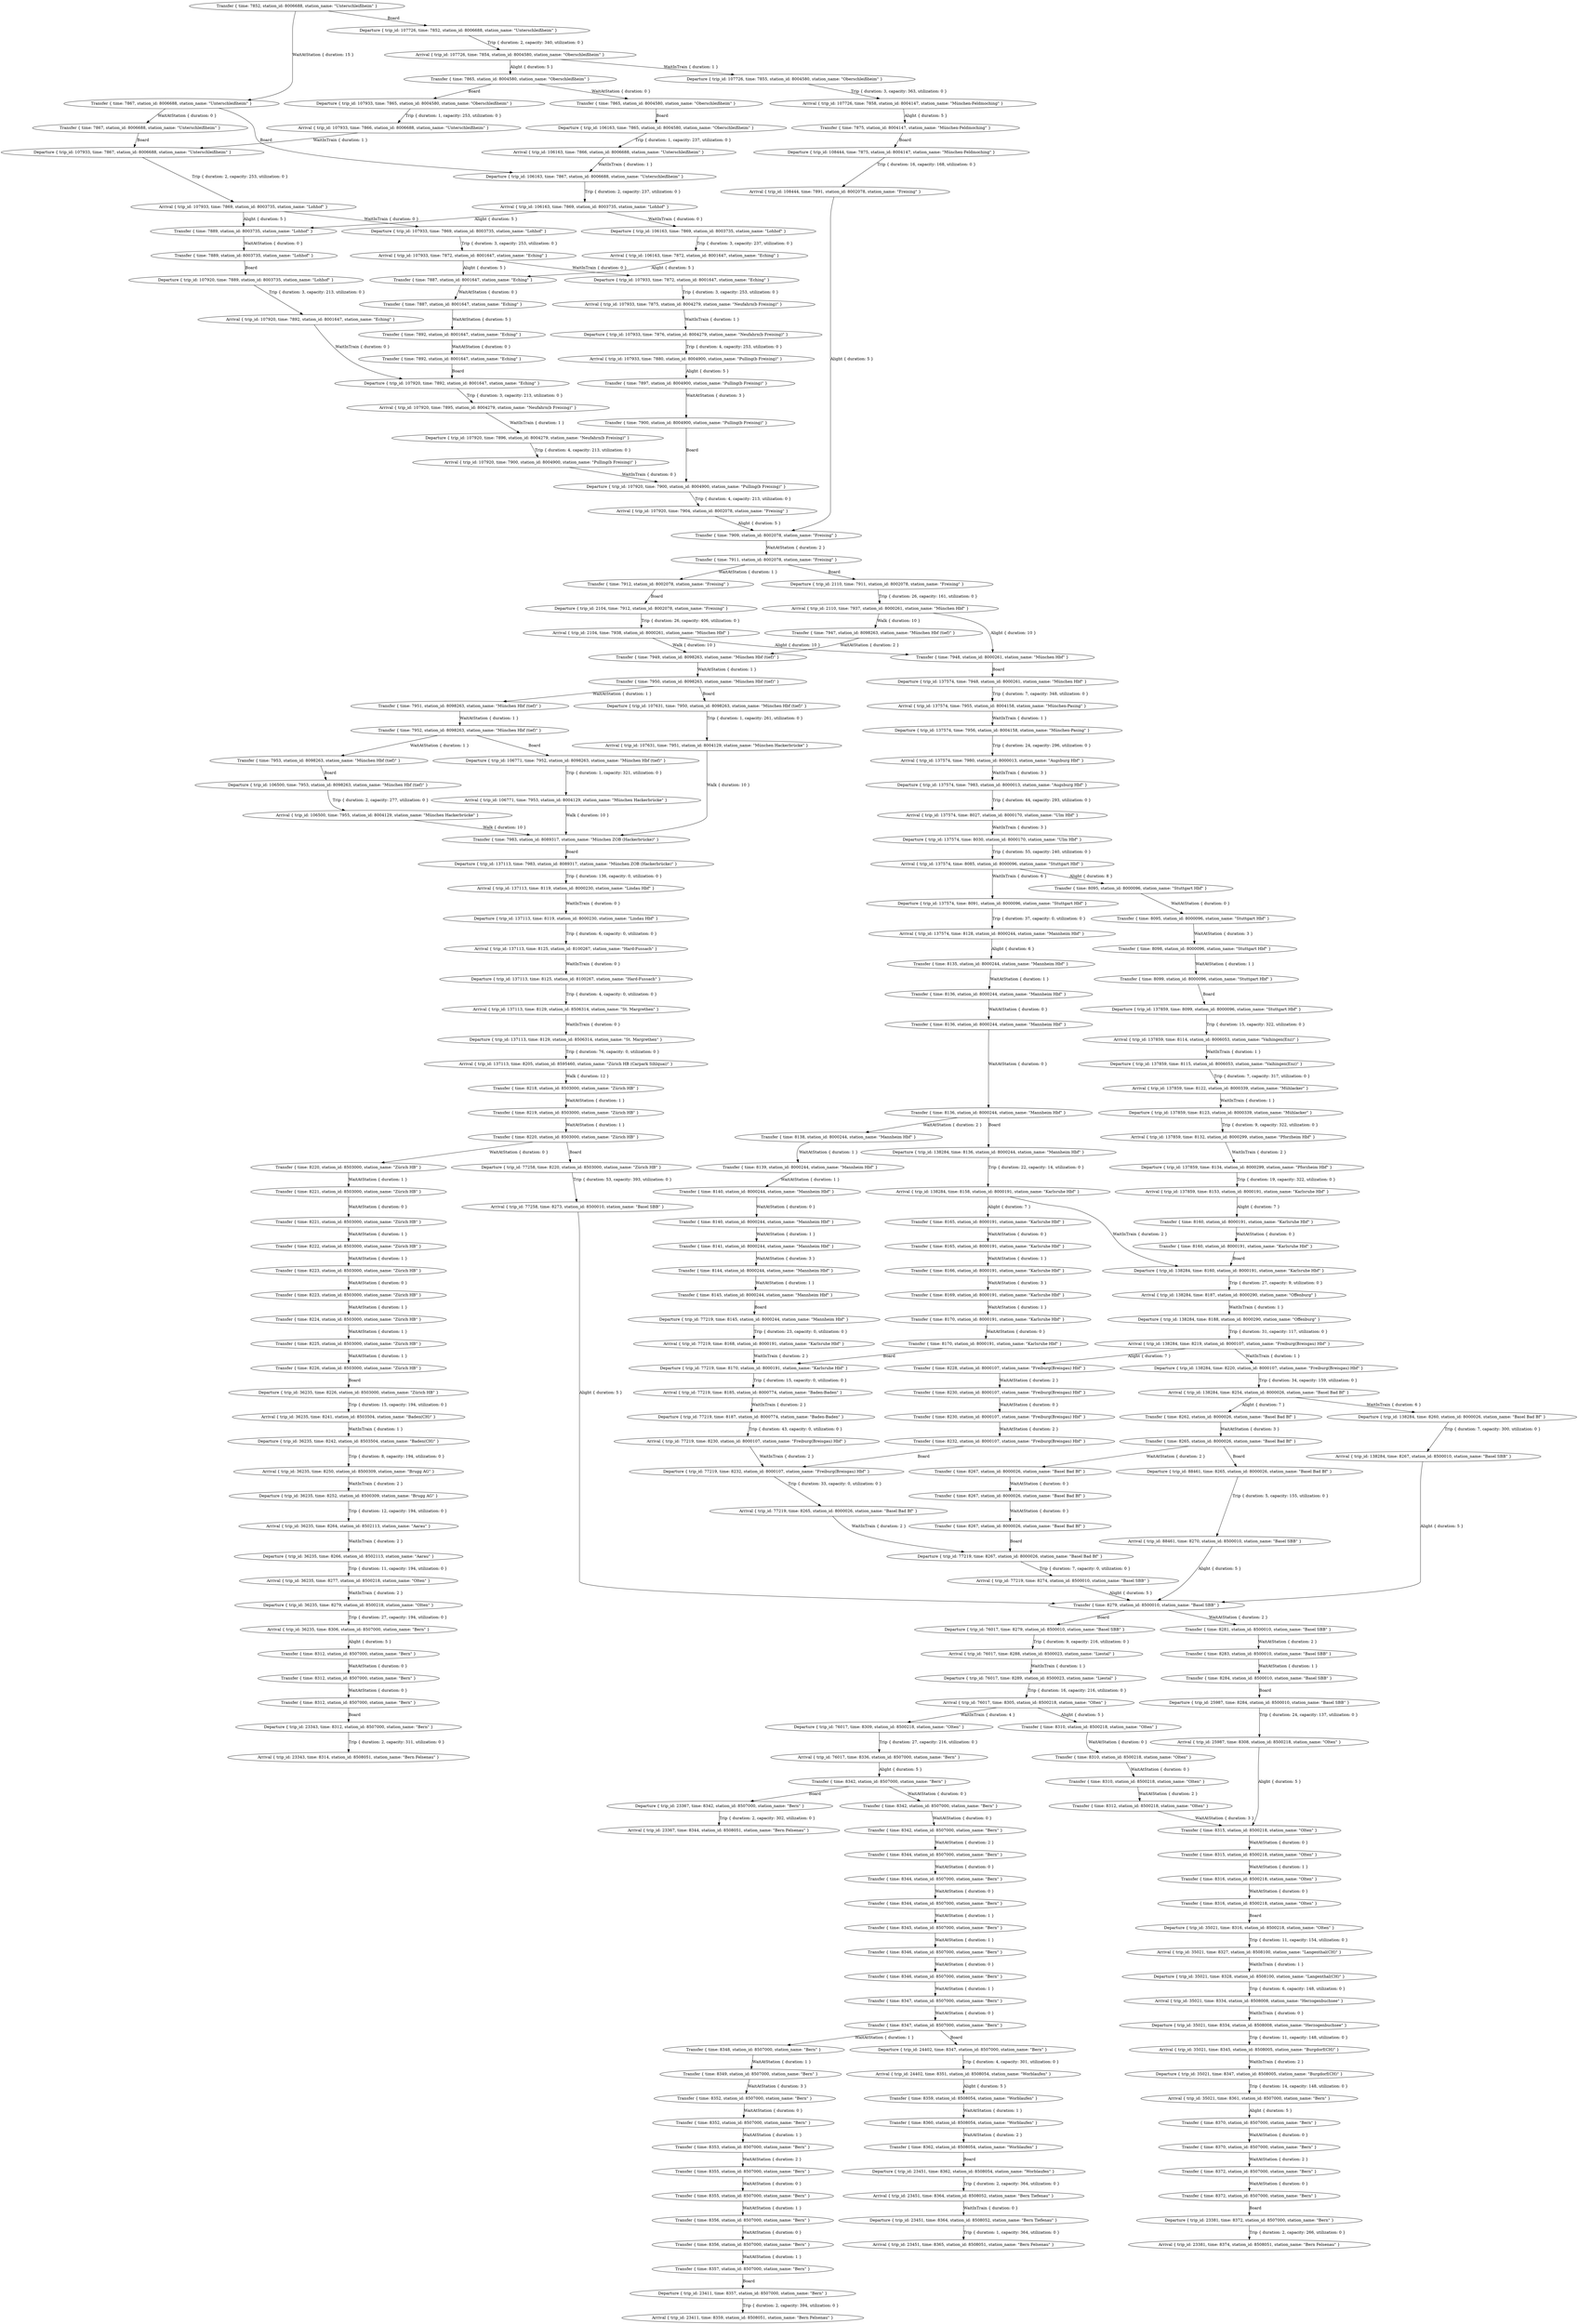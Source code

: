 digraph {
    0 [ label = "Transfer { time: 8348, station_id: 8507000, station_name: \"Bern\" }" ]
    1 [ label = "Transfer { time: 8165, station_id: 8000191, station_name: \"Karlsruhe Hbf\" }" ]
    2 [ label = "Departure { trip_id: 2104, time: 7912, station_id: 8002078, station_name: \"Freising\" }" ]
    3 [ label = "Transfer { time: 7912, station_id: 8002078, station_name: \"Freising\" }" ]
    4 [ label = "Arrival { trip_id: 2104, time: 7938, station_id: 8000261, station_name: \"München Hbf\" }" ]
    5 [ label = "Departure { trip_id: 2110, time: 7911, station_id: 8002078, station_name: \"Freising\" }" ]
    6 [ label = "Transfer { time: 7911, station_id: 8002078, station_name: \"Freising\" }" ]
    7 [ label = "Arrival { trip_id: 2110, time: 7937, station_id: 8000261, station_name: \"München Hbf\" }" ]
    8 [ label = "Transfer { time: 8352, station_id: 8507000, station_name: \"Bern\" }" ]
    9 [ label = "Transfer { time: 8136, station_id: 8000244, station_name: \"Mannheim Hbf\" }" ]
    10 [ label = "Transfer { time: 8230, station_id: 8000107, station_name: \"Freiburg(Breisgau) Hbf\" }" ]
    11 [ label = "Transfer { time: 8228, station_id: 8000107, station_name: \"Freiburg(Breisgau) Hbf\" }" ]
    12 [ label = "Departure { trip_id: 23343, time: 8312, station_id: 8507000, station_name: \"Bern\" }" ]
    13 [ label = "Transfer { time: 8312, station_id: 8507000, station_name: \"Bern\" }" ]
    14 [ label = "Arrival { trip_id: 23343, time: 8314, station_id: 8508051, station_name: \"Bern Felsenau\" }" ]
    15 [ label = "Departure { trip_id: 23367, time: 8342, station_id: 8507000, station_name: \"Bern\" }" ]
    16 [ label = "Transfer { time: 8342, station_id: 8507000, station_name: \"Bern\" }" ]
    17 [ label = "Arrival { trip_id: 23367, time: 8344, station_id: 8508051, station_name: \"Bern Felsenau\" }" ]
    18 [ label = "Departure { trip_id: 23381, time: 8372, station_id: 8507000, station_name: \"Bern\" }" ]
    19 [ label = "Transfer { time: 8372, station_id: 8507000, station_name: \"Bern\" }" ]
    20 [ label = "Arrival { trip_id: 23381, time: 8374, station_id: 8508051, station_name: \"Bern Felsenau\" }" ]
    21 [ label = "Departure { trip_id: 23411, time: 8357, station_id: 8507000, station_name: \"Bern\" }" ]
    22 [ label = "Transfer { time: 8357, station_id: 8507000, station_name: \"Bern\" }" ]
    23 [ label = "Arrival { trip_id: 23411, time: 8359, station_id: 8508051, station_name: \"Bern Felsenau\" }" ]
    24 [ label = "Departure { trip_id: 23451, time: 8362, station_id: 8508054, station_name: \"Worblaufen\" }" ]
    25 [ label = "Transfer { time: 8362, station_id: 8508054, station_name: \"Worblaufen\" }" ]
    26 [ label = "Arrival { trip_id: 23451, time: 8364, station_id: 8508052, station_name: \"Bern Tiefenau\" }" ]
    27 [ label = "Departure { trip_id: 23451, time: 8364, station_id: 8508052, station_name: \"Bern Tiefenau\" }" ]
    28 [ label = "Arrival { trip_id: 23451, time: 8365, station_id: 8508051, station_name: \"Bern Felsenau\" }" ]
    29 [ label = "Transfer { time: 8222, station_id: 8503000, station_name: \"Zürich HB\" }" ]
    30 [ label = "Transfer { time: 8346, station_id: 8507000, station_name: \"Bern\" }" ]
    31 [ label = "Transfer { time: 8342, station_id: 8507000, station_name: \"Bern\" }" ]
    32 [ label = "Departure { trip_id: 24402, time: 8347, station_id: 8507000, station_name: \"Bern\" }" ]
    33 [ label = "Transfer { time: 8347, station_id: 8507000, station_name: \"Bern\" }" ]
    34 [ label = "Arrival { trip_id: 24402, time: 8351, station_id: 8508054, station_name: \"Worblaufen\" }" ]
    35 [ label = "Transfer { time: 8315, station_id: 8500218, station_name: \"Olten\" }" ]
    36 [ label = "Transfer { time: 8355, station_id: 8507000, station_name: \"Bern\" }" ]
    37 [ label = "Transfer { time: 8360, station_id: 8508054, station_name: \"Worblaufen\" }" ]
    38 [ label = "Transfer { time: 8370, station_id: 8507000, station_name: \"Bern\" }" ]
    39 [ label = "Transfer { time: 8359, station_id: 8508054, station_name: \"Worblaufen\" }" ]
    40 [ label = "Departure { trip_id: 25987, time: 8284, station_id: 8500010, station_name: \"Basel SBB\" }" ]
    41 [ label = "Transfer { time: 8284, station_id: 8500010, station_name: \"Basel SBB\" }" ]
    42 [ label = "Arrival { trip_id: 25987, time: 8308, station_id: 8500218, station_name: \"Olten\" }" ]
    43 [ label = "Transfer { time: 8310, station_id: 8500218, station_name: \"Olten\" }" ]
    44 [ label = "Transfer { time: 8223, station_id: 8503000, station_name: \"Zürich HB\" }" ]
    45 [ label = "Transfer { time: 8315, station_id: 8500218, station_name: \"Olten\" }" ]
    46 [ label = "Transfer { time: 8347, station_id: 8507000, station_name: \"Bern\" }" ]
    47 [ label = "Transfer { time: 8349, station_id: 8507000, station_name: \"Bern\" }" ]
    48 [ label = "Transfer { time: 8353, station_id: 8507000, station_name: \"Bern\" }" ]
    49 [ label = "Transfer { time: 8312, station_id: 8507000, station_name: \"Bern\" }" ]
    50 [ label = "Transfer { time: 8225, station_id: 8503000, station_name: \"Zürich HB\" }" ]
    51 [ label = "Transfer { time: 8224, station_id: 8503000, station_name: \"Zürich HB\" }" ]
    52 [ label = "Transfer { time: 8221, station_id: 8503000, station_name: \"Zürich HB\" }" ]
    53 [ label = "Transfer { time: 8344, station_id: 8507000, station_name: \"Bern\" }" ]
    54 [ label = "Transfer { time: 8310, station_id: 8500218, station_name: \"Olten\" }" ]
    55 [ label = "Departure { trip_id: 35021, time: 8316, station_id: 8500218, station_name: \"Olten\" }" ]
    56 [ label = "Transfer { time: 8316, station_id: 8500218, station_name: \"Olten\" }" ]
    57 [ label = "Arrival { trip_id: 35021, time: 8327, station_id: 8508100, station_name: \"Langenthal(CH)\" }" ]
    58 [ label = "Departure { trip_id: 35021, time: 8328, station_id: 8508100, station_name: \"Langenthal(CH)\" }" ]
    59 [ label = "Arrival { trip_id: 35021, time: 8334, station_id: 8508008, station_name: \"Herzogenbuchsee\" }" ]
    60 [ label = "Departure { trip_id: 35021, time: 8334, station_id: 8508008, station_name: \"Herzogenbuchsee\" }" ]
    61 [ label = "Arrival { trip_id: 35021, time: 8345, station_id: 8508005, station_name: \"Burgdorf(CH)\" }" ]
    62 [ label = "Departure { trip_id: 35021, time: 8347, station_id: 8508005, station_name: \"Burgdorf(CH)\" }" ]
    63 [ label = "Arrival { trip_id: 35021, time: 8361, station_id: 8507000, station_name: \"Bern\" }" ]
    64 [ label = "Transfer { time: 8310, station_id: 8500218, station_name: \"Olten\" }" ]
    65 [ label = "Transfer { time: 8316, station_id: 8500218, station_name: \"Olten\" }" ]
    66 [ label = "Departure { trip_id: 36235, time: 8226, station_id: 8503000, station_name: \"Zürich HB\" }" ]
    67 [ label = "Transfer { time: 8226, station_id: 8503000, station_name: \"Zürich HB\" }" ]
    68 [ label = "Arrival { trip_id: 36235, time: 8241, station_id: 8503504, station_name: \"Baden(CH)\" }" ]
    69 [ label = "Departure { trip_id: 36235, time: 8242, station_id: 8503504, station_name: \"Baden(CH)\" }" ]
    70 [ label = "Arrival { trip_id: 36235, time: 8250, station_id: 8500309, station_name: \"Brugg AG\" }" ]
    71 [ label = "Departure { trip_id: 36235, time: 8252, station_id: 8500309, station_name: \"Brugg AG\" }" ]
    72 [ label = "Arrival { trip_id: 36235, time: 8264, station_id: 8502113, station_name: \"Aarau\" }" ]
    73 [ label = "Departure { trip_id: 36235, time: 8266, station_id: 8502113, station_name: \"Aarau\" }" ]
    74 [ label = "Arrival { trip_id: 36235, time: 8277, station_id: 8500218, station_name: \"Olten\" }" ]
    75 [ label = "Departure { trip_id: 36235, time: 8279, station_id: 8500218, station_name: \"Olten\" }" ]
    76 [ label = "Arrival { trip_id: 36235, time: 8306, station_id: 8507000, station_name: \"Bern\" }" ]
    77 [ label = "Transfer { time: 8218, station_id: 8503000, station_name: \"Zürich HB\" }" ]
    78 [ label = "Transfer { time: 8221, station_id: 8503000, station_name: \"Zürich HB\" }" ]
    79 [ label = "Transfer { time: 8220, station_id: 8503000, station_name: \"Zürich HB\" }" ]
    80 [ label = "Transfer { time: 8223, station_id: 8503000, station_name: \"Zürich HB\" }" ]
    81 [ label = "Transfer { time: 8219, station_id: 8503000, station_name: \"Zürich HB\" }" ]
    82 [ label = "Transfer { time: 8281, station_id: 8500010, station_name: \"Basel SBB\" }" ]
    83 [ label = "Transfer { time: 8283, station_id: 8500010, station_name: \"Basel SBB\" }" ]
    84 [ label = "Transfer { time: 8346, station_id: 8507000, station_name: \"Bern\" }" ]
    85 [ label = "Transfer { time: 8356, station_id: 8507000, station_name: \"Bern\" }" ]
    86 [ label = "Transfer { time: 8370, station_id: 8507000, station_name: \"Bern\" }" ]
    87 [ label = "Transfer { time: 8372, station_id: 8507000, station_name: \"Bern\" }" ]
    88 [ label = "Transfer { time: 8312, station_id: 8507000, station_name: \"Bern\" }" ]
    89 [ label = "Transfer { time: 8342, station_id: 8507000, station_name: \"Bern\" }" ]
    90 [ label = "Transfer { time: 8352, station_id: 8507000, station_name: \"Bern\" }" ]
    91 [ label = "Transfer { time: 8356, station_id: 8507000, station_name: \"Bern\" }" ]
    92 [ label = "Transfer { time: 8355, station_id: 8507000, station_name: \"Bern\" }" ]
    93 [ label = "Transfer { time: 8345, station_id: 8507000, station_name: \"Bern\" }" ]
    94 [ label = "Transfer { time: 8140, station_id: 8000244, station_name: \"Mannheim Hbf\" }" ]
    95 [ label = "Transfer { time: 8344, station_id: 8507000, station_name: \"Bern\" }" ]
    96 [ label = "Transfer { time: 8312, station_id: 8500218, station_name: \"Olten\" }" ]
    97 [ label = "Departure { trip_id: 76017, time: 8279, station_id: 8500010, station_name: \"Basel SBB\" }" ]
    98 [ label = "Transfer { time: 8279, station_id: 8500010, station_name: \"Basel SBB\" }" ]
    99 [ label = "Arrival { trip_id: 76017, time: 8288, station_id: 8500023, station_name: \"Liestal\" }" ]
    100 [ label = "Departure { trip_id: 76017, time: 8289, station_id: 8500023, station_name: \"Liestal\" }" ]
    101 [ label = "Arrival { trip_id: 76017, time: 8305, station_id: 8500218, station_name: \"Olten\" }" ]
    102 [ label = "Departure { trip_id: 76017, time: 8309, station_id: 8500218, station_name: \"Olten\" }" ]
    103 [ label = "Arrival { trip_id: 76017, time: 8336, station_id: 8507000, station_name: \"Bern\" }" ]
    104 [ label = "Transfer { time: 8344, station_id: 8507000, station_name: \"Bern\" }" ]
    105 [ label = "Departure { trip_id: 77219, time: 8145, station_id: 8000244, station_name: \"Mannheim Hbf\" }" ]
    106 [ label = "Transfer { time: 8145, station_id: 8000244, station_name: \"Mannheim Hbf\" }" ]
    107 [ label = "Arrival { trip_id: 77219, time: 8168, station_id: 8000191, station_name: \"Karlsruhe Hbf\" }" ]
    108 [ label = "Departure { trip_id: 77219, time: 8170, station_id: 8000191, station_name: \"Karlsruhe Hbf\" }" ]
    109 [ label = "Transfer { time: 8170, station_id: 8000191, station_name: \"Karlsruhe Hbf\" }" ]
    110 [ label = "Arrival { trip_id: 77219, time: 8185, station_id: 8000774, station_name: \"Baden-Baden\" }" ]
    111 [ label = "Departure { trip_id: 77219, time: 8187, station_id: 8000774, station_name: \"Baden-Baden\" }" ]
    112 [ label = "Arrival { trip_id: 77219, time: 8230, station_id: 8000107, station_name: \"Freiburg(Breisgau) Hbf\" }" ]
    113 [ label = "Departure { trip_id: 77219, time: 8232, station_id: 8000107, station_name: \"Freiburg(Breisgau) Hbf\" }" ]
    114 [ label = "Transfer { time: 8232, station_id: 8000107, station_name: \"Freiburg(Breisgau) Hbf\" }" ]
    115 [ label = "Arrival { trip_id: 77219, time: 8265, station_id: 8000026, station_name: \"Basel Bad Bf\" }" ]
    116 [ label = "Departure { trip_id: 77219, time: 8267, station_id: 8000026, station_name: \"Basel Bad Bf\" }" ]
    117 [ label = "Transfer { time: 8267, station_id: 8000026, station_name: \"Basel Bad Bf\" }" ]
    118 [ label = "Arrival { trip_id: 77219, time: 8274, station_id: 8500010, station_name: \"Basel SBB\" }" ]
    119 [ label = "Departure { trip_id: 77258, time: 8220, station_id: 8503000, station_name: \"Zürich HB\" }" ]
    120 [ label = "Transfer { time: 8220, station_id: 8503000, station_name: \"Zürich HB\" }" ]
    121 [ label = "Arrival { trip_id: 77258, time: 8273, station_id: 8500010, station_name: \"Basel SBB\" }" ]
    122 [ label = "Transfer { time: 8098, station_id: 8000096, station_name: \"Stuttgart Hbf\" }" ]
    123 [ label = "Departure { trip_id: 88461, time: 8265, station_id: 8000026, station_name: \"Basel Bad Bf\" }" ]
    124 [ label = "Transfer { time: 8265, station_id: 8000026, station_name: \"Basel Bad Bf\" }" ]
    125 [ label = "Arrival { trip_id: 88461, time: 8270, station_id: 8500010, station_name: \"Basel SBB\" }" ]
    126 [ label = "Transfer { time: 8267, station_id: 8000026, station_name: \"Basel Bad Bf\" }" ]
    127 [ label = "Departure { trip_id: 106163, time: 7865, station_id: 8004580, station_name: \"Oberschleißheim\" }" ]
    128 [ label = "Transfer { time: 7865, station_id: 8004580, station_name: \"Oberschleißheim\" }" ]
    129 [ label = "Arrival { trip_id: 106163, time: 7866, station_id: 8006688, station_name: \"Unterschleißheim\" }" ]
    130 [ label = "Departure { trip_id: 106163, time: 7867, station_id: 8006688, station_name: \"Unterschleißheim\" }" ]
    131 [ label = "Transfer { time: 7867, station_id: 8006688, station_name: \"Unterschleißheim\" }" ]
    132 [ label = "Arrival { trip_id: 106163, time: 7869, station_id: 8003735, station_name: \"Lohhof\" }" ]
    133 [ label = "Departure { trip_id: 106163, time: 7869, station_id: 8003735, station_name: \"Lohhof\" }" ]
    134 [ label = "Arrival { trip_id: 106163, time: 7872, station_id: 8001647, station_name: \"Eching\" }" ]
    135 [ label = "Transfer { time: 7889, station_id: 8003735, station_name: \"Lohhof\" }" ]
    136 [ label = "Transfer { time: 7892, station_id: 8001647, station_name: \"Eching\" }" ]
    137 [ label = "Transfer { time: 7947, station_id: 8098263, station_name: \"München Hbf (tief)\" }" ]
    138 [ label = "Departure { trip_id: 106500, time: 7953, station_id: 8098263, station_name: \"München Hbf (tief)\" }" ]
    139 [ label = "Transfer { time: 7953, station_id: 8098263, station_name: \"München Hbf (tief)\" }" ]
    140 [ label = "Arrival { trip_id: 106500, time: 7955, station_id: 8004129, station_name: \"München Hackerbrücke\" }" ]
    141 [ label = "Transfer { time: 7949, station_id: 8098263, station_name: \"München Hbf (tief)\" }" ]
    142 [ label = "Departure { trip_id: 106771, time: 7952, station_id: 8098263, station_name: \"München Hbf (tief)\" }" ]
    143 [ label = "Transfer { time: 7952, station_id: 8098263, station_name: \"München Hbf (tief)\" }" ]
    144 [ label = "Arrival { trip_id: 106771, time: 7953, station_id: 8004129, station_name: \"München Hackerbrücke\" }" ]
    145 [ label = "Transfer { time: 7951, station_id: 8098263, station_name: \"München Hbf (tief)\" }" ]
    146 [ label = "Departure { trip_id: 107631, time: 7950, station_id: 8098263, station_name: \"München Hbf (tief)\" }" ]
    147 [ label = "Transfer { time: 7950, station_id: 8098263, station_name: \"München Hbf (tief)\" }" ]
    148 [ label = "Arrival { trip_id: 107631, time: 7951, station_id: 8004129, station_name: \"München Hackerbrücke\" }" ]
    149 [ label = "Departure { trip_id: 107726, time: 7852, station_id: 8006688, station_name: \"Unterschleißheim\" }" ]
    150 [ label = "Transfer { time: 7852, station_id: 8006688, station_name: \"Unterschleißheim\" }" ]
    151 [ label = "Arrival { trip_id: 107726, time: 7854, station_id: 8004580, station_name: \"Oberschleißheim\" }" ]
    152 [ label = "Departure { trip_id: 107726, time: 7855, station_id: 8004580, station_name: \"Oberschleißheim\" }" ]
    153 [ label = "Arrival { trip_id: 107726, time: 7858, station_id: 8004147, station_name: \"München-Feldmoching\" }" ]
    154 [ label = "Transfer { time: 7887, station_id: 8001647, station_name: \"Eching\" }" ]
    155 [ label = "Transfer { time: 7897, station_id: 8004900, station_name: \"Pulling(b Freising)\" }" ]
    156 [ label = "Transfer { time: 7887, station_id: 8001647, station_name: \"Eching\" }" ]
    157 [ label = "Departure { trip_id: 107920, time: 7889, station_id: 8003735, station_name: \"Lohhof\" }" ]
    158 [ label = "Transfer { time: 7889, station_id: 8003735, station_name: \"Lohhof\" }" ]
    159 [ label = "Arrival { trip_id: 107920, time: 7892, station_id: 8001647, station_name: \"Eching\" }" ]
    160 [ label = "Departure { trip_id: 107920, time: 7892, station_id: 8001647, station_name: \"Eching\" }" ]
    161 [ label = "Transfer { time: 7892, station_id: 8001647, station_name: \"Eching\" }" ]
    162 [ label = "Arrival { trip_id: 107920, time: 7895, station_id: 8004279, station_name: \"Neufahrn(b Freising)\" }" ]
    163 [ label = "Departure { trip_id: 107920, time: 7896, station_id: 8004279, station_name: \"Neufahrn(b Freising)\" }" ]
    164 [ label = "Arrival { trip_id: 107920, time: 7900, station_id: 8004900, station_name: \"Pulling(b Freising)\" }" ]
    165 [ label = "Departure { trip_id: 107920, time: 7900, station_id: 8004900, station_name: \"Pulling(b Freising)\" }" ]
    166 [ label = "Transfer { time: 7900, station_id: 8004900, station_name: \"Pulling(b Freising)\" }" ]
    167 [ label = "Arrival { trip_id: 107920, time: 7904, station_id: 8002078, station_name: \"Freising\" }" ]
    168 [ label = "Departure { trip_id: 107933, time: 7865, station_id: 8004580, station_name: \"Oberschleißheim\" }" ]
    169 [ label = "Transfer { time: 7865, station_id: 8004580, station_name: \"Oberschleißheim\" }" ]
    170 [ label = "Arrival { trip_id: 107933, time: 7866, station_id: 8006688, station_name: \"Unterschleißheim\" }" ]
    171 [ label = "Departure { trip_id: 107933, time: 7867, station_id: 8006688, station_name: \"Unterschleißheim\" }" ]
    172 [ label = "Transfer { time: 7867, station_id: 8006688, station_name: \"Unterschleißheim\" }" ]
    173 [ label = "Arrival { trip_id: 107933, time: 7869, station_id: 8003735, station_name: \"Lohhof\" }" ]
    174 [ label = "Departure { trip_id: 107933, time: 7869, station_id: 8003735, station_name: \"Lohhof\" }" ]
    175 [ label = "Arrival { trip_id: 107933, time: 7872, station_id: 8001647, station_name: \"Eching\" }" ]
    176 [ label = "Departure { trip_id: 107933, time: 7872, station_id: 8001647, station_name: \"Eching\" }" ]
    177 [ label = "Arrival { trip_id: 107933, time: 7875, station_id: 8004279, station_name: \"Neufahrn(b Freising)\" }" ]
    178 [ label = "Departure { trip_id: 107933, time: 7876, station_id: 8004279, station_name: \"Neufahrn(b Freising)\" }" ]
    179 [ label = "Arrival { trip_id: 107933, time: 7880, station_id: 8004900, station_name: \"Pulling(b Freising)\" }" ]
    180 [ label = "Departure { trip_id: 108444, time: 7875, station_id: 8004147, station_name: \"München-Feldmoching\" }" ]
    181 [ label = "Transfer { time: 7875, station_id: 8004147, station_name: \"München-Feldmoching\" }" ]
    182 [ label = "Arrival { trip_id: 108444, time: 7891, station_id: 8002078, station_name: \"Freising\" }" ]
    183 [ label = "Transfer { time: 7909, station_id: 8002078, station_name: \"Freising\" }" ]
    184 [ label = "Transfer { time: 8169, station_id: 8000191, station_name: \"Karlsruhe Hbf\" }" ]
    185 [ label = "Transfer { time: 8262, station_id: 8000026, station_name: \"Basel Bad Bf\" }" ]
    186 [ label = "Transfer { time: 8135, station_id: 8000244, station_name: \"Mannheim Hbf\" }" ]
    187 [ label = "Transfer { time: 8095, station_id: 8000096, station_name: \"Stuttgart Hbf\" }" ]
    188 [ label = "Transfer { time: 8095, station_id: 8000096, station_name: \"Stuttgart Hbf\" }" ]
    189 [ label = "Transfer { time: 8267, station_id: 8000026, station_name: \"Basel Bad Bf\" }" ]
    190 [ label = "Transfer { time: 8230, station_id: 8000107, station_name: \"Freiburg(Breisgau) Hbf\" }" ]
    191 [ label = "Transfer { time: 8139, station_id: 8000244, station_name: \"Mannheim Hbf\" }" ]
    192 [ label = "Transfer { time: 8140, station_id: 8000244, station_name: \"Mannheim Hbf\" }" ]
    193 [ label = "Transfer { time: 8144, station_id: 8000244, station_name: \"Mannheim Hbf\" }" ]
    194 [ label = "Transfer { time: 8138, station_id: 8000244, station_name: \"Mannheim Hbf\" }" ]
    195 [ label = "Transfer { time: 8165, station_id: 8000191, station_name: \"Karlsruhe Hbf\" }" ]
    196 [ label = "Departure { trip_id: 137113, time: 7983, station_id: 8089317, station_name: \"München ZOB (Hackerbrücke)\" }" ]
    197 [ label = "Transfer { time: 7983, station_id: 8089317, station_name: \"München ZOB (Hackerbrücke)\" }" ]
    198 [ label = "Arrival { trip_id: 137113, time: 8119, station_id: 8000230, station_name: \"Lindau Hbf\" }" ]
    199 [ label = "Departure { trip_id: 137113, time: 8119, station_id: 8000230, station_name: \"Lindau Hbf\" }" ]
    200 [ label = "Arrival { trip_id: 137113, time: 8125, station_id: 8100267, station_name: \"Hard-Fussach\" }" ]
    201 [ label = "Departure { trip_id: 137113, time: 8125, station_id: 8100267, station_name: \"Hard-Fussach\" }" ]
    202 [ label = "Arrival { trip_id: 137113, time: 8129, station_id: 8506314, station_name: \"St. Margrethen\" }" ]
    203 [ label = "Departure { trip_id: 137113, time: 8129, station_id: 8506314, station_name: \"St. Margrethen\" }" ]
    204 [ label = "Arrival { trip_id: 137113, time: 8205, station_id: 8595460, station_name: \"Zürich HB (Carpark Sihlquai)\" }" ]
    205 [ label = "Transfer { time: 8141, station_id: 8000244, station_name: \"Mannheim Hbf\" }" ]
    206 [ label = "Departure { trip_id: 137574, time: 7948, station_id: 8000261, station_name: \"München Hbf\" }" ]
    207 [ label = "Transfer { time: 7948, station_id: 8000261, station_name: \"München Hbf\" }" ]
    208 [ label = "Arrival { trip_id: 137574, time: 7955, station_id: 8004158, station_name: \"München-Pasing\" }" ]
    209 [ label = "Departure { trip_id: 137574, time: 7956, station_id: 8004158, station_name: \"München-Pasing\" }" ]
    210 [ label = "Arrival { trip_id: 137574, time: 7980, station_id: 8000013, station_name: \"Augsburg Hbf\" }" ]
    211 [ label = "Departure { trip_id: 137574, time: 7983, station_id: 8000013, station_name: \"Augsburg Hbf\" }" ]
    212 [ label = "Arrival { trip_id: 137574, time: 8027, station_id: 8000170, station_name: \"Ulm Hbf\" }" ]
    213 [ label = "Departure { trip_id: 137574, time: 8030, station_id: 8000170, station_name: \"Ulm Hbf\" }" ]
    214 [ label = "Arrival { trip_id: 137574, time: 8085, station_id: 8000096, station_name: \"Stuttgart Hbf\" }" ]
    215 [ label = "Departure { trip_id: 137574, time: 8091, station_id: 8000096, station_name: \"Stuttgart Hbf\" }" ]
    216 [ label = "Arrival { trip_id: 137574, time: 8128, station_id: 8000244, station_name: \"Mannheim Hbf\" }" ]
    217 [ label = "Transfer { time: 8136, station_id: 8000244, station_name: \"Mannheim Hbf\" }" ]
    218 [ label = "Transfer { time: 8170, station_id: 8000191, station_name: \"Karlsruhe Hbf\" }" ]
    219 [ label = "Transfer { time: 8166, station_id: 8000191, station_name: \"Karlsruhe Hbf\" }" ]
    220 [ label = "Departure { trip_id: 137859, time: 8099, station_id: 8000096, station_name: \"Stuttgart Hbf\" }" ]
    221 [ label = "Transfer { time: 8099, station_id: 8000096, station_name: \"Stuttgart Hbf\" }" ]
    222 [ label = "Arrival { trip_id: 137859, time: 8114, station_id: 8006053, station_name: \"Vaihingen(Enz)\" }" ]
    223 [ label = "Departure { trip_id: 137859, time: 8115, station_id: 8006053, station_name: \"Vaihingen(Enz)\" }" ]
    224 [ label = "Arrival { trip_id: 137859, time: 8122, station_id: 8000339, station_name: \"Mühlacker\" }" ]
    225 [ label = "Departure { trip_id: 137859, time: 8123, station_id: 8000339, station_name: \"Mühlacker\" }" ]
    226 [ label = "Arrival { trip_id: 137859, time: 8132, station_id: 8000299, station_name: \"Pforzheim Hbf\" }" ]
    227 [ label = "Departure { trip_id: 137859, time: 8134, station_id: 8000299, station_name: \"Pforzheim Hbf\" }" ]
    228 [ label = "Arrival { trip_id: 137859, time: 8153, station_id: 8000191, station_name: \"Karlsruhe Hbf\" }" ]
    229 [ label = "Departure { trip_id: 138284, time: 8136, station_id: 8000244, station_name: \"Mannheim Hbf\" }" ]
    230 [ label = "Transfer { time: 8136, station_id: 8000244, station_name: \"Mannheim Hbf\" }" ]
    231 [ label = "Arrival { trip_id: 138284, time: 8158, station_id: 8000191, station_name: \"Karlsruhe Hbf\" }" ]
    232 [ label = "Departure { trip_id: 138284, time: 8160, station_id: 8000191, station_name: \"Karlsruhe Hbf\" }" ]
    233 [ label = "Transfer { time: 8160, station_id: 8000191, station_name: \"Karlsruhe Hbf\" }" ]
    234 [ label = "Arrival { trip_id: 138284, time: 8187, station_id: 8000290, station_name: \"Offenburg\" }" ]
    235 [ label = "Departure { trip_id: 138284, time: 8188, station_id: 8000290, station_name: \"Offenburg\" }" ]
    236 [ label = "Arrival { trip_id: 138284, time: 8219, station_id: 8000107, station_name: \"Freiburg(Breisgau) Hbf\" }" ]
    237 [ label = "Departure { trip_id: 138284, time: 8220, station_id: 8000107, station_name: \"Freiburg(Breisgau) Hbf\" }" ]
    238 [ label = "Arrival { trip_id: 138284, time: 8254, station_id: 8000026, station_name: \"Basel Bad Bf\" }" ]
    239 [ label = "Departure { trip_id: 138284, time: 8260, station_id: 8000026, station_name: \"Basel Bad Bf\" }" ]
    240 [ label = "Arrival { trip_id: 138284, time: 8267, station_id: 8500010, station_name: \"Basel SBB\" }" ]
    241 [ label = "Transfer { time: 8160, station_id: 8000191, station_name: \"Karlsruhe Hbf\" }" ]
    3 -> 2 [ label = "Board" ]
    2 -> 4 [ label = "Trip { duration: 26, capacity: 406, utilization: 0 }" ]
    6 -> 5 [ label = "Board" ]
    5 -> 7 [ label = "Trip { duration: 26, capacity: 161, utilization: 0 }" ]
    13 -> 12 [ label = "Board" ]
    12 -> 14 [ label = "Trip { duration: 2, capacity: 311, utilization: 0 }" ]
    16 -> 15 [ label = "Board" ]
    15 -> 17 [ label = "Trip { duration: 2, capacity: 302, utilization: 0 }" ]
    19 -> 18 [ label = "Board" ]
    18 -> 20 [ label = "Trip { duration: 2, capacity: 266, utilization: 0 }" ]
    22 -> 21 [ label = "Board" ]
    21 -> 23 [ label = "Trip { duration: 2, capacity: 394, utilization: 0 }" ]
    25 -> 24 [ label = "Board" ]
    24 -> 26 [ label = "Trip { duration: 2, capacity: 364, utilization: 0 }" ]
    27 -> 28 [ label = "Trip { duration: 1, capacity: 364, utilization: 0 }" ]
    33 -> 32 [ label = "Board" ]
    32 -> 34 [ label = "Trip { duration: 4, capacity: 301, utilization: 0 }" ]
    41 -> 40 [ label = "Board" ]
    40 -> 42 [ label = "Trip { duration: 24, capacity: 137, utilization: 0 }" ]
    56 -> 55 [ label = "Board" ]
    55 -> 57 [ label = "Trip { duration: 11, capacity: 154, utilization: 0 }" ]
    58 -> 59 [ label = "Trip { duration: 6, capacity: 148, utilization: 0 }" ]
    60 -> 61 [ label = "Trip { duration: 11, capacity: 148, utilization: 0 }" ]
    62 -> 63 [ label = "Trip { duration: 14, capacity: 148, utilization: 0 }" ]
    67 -> 66 [ label = "Board" ]
    66 -> 68 [ label = "Trip { duration: 15, capacity: 194, utilization: 0 }" ]
    69 -> 70 [ label = "Trip { duration: 8, capacity: 194, utilization: 0 }" ]
    71 -> 72 [ label = "Trip { duration: 12, capacity: 194, utilization: 0 }" ]
    73 -> 74 [ label = "Trip { duration: 11, capacity: 194, utilization: 0 }" ]
    75 -> 76 [ label = "Trip { duration: 27, capacity: 194, utilization: 0 }" ]
    98 -> 97 [ label = "Board" ]
    97 -> 99 [ label = "Trip { duration: 9, capacity: 216, utilization: 0 }" ]
    100 -> 101 [ label = "Trip { duration: 16, capacity: 216, utilization: 0 }" ]
    102 -> 103 [ label = "Trip { duration: 27, capacity: 216, utilization: 0 }" ]
    106 -> 105 [ label = "Board" ]
    105 -> 107 [ label = "Trip { duration: 23, capacity: 0, utilization: 0 }" ]
    109 -> 108 [ label = "Board" ]
    108 -> 110 [ label = "Trip { duration: 15, capacity: 0, utilization: 0 }" ]
    111 -> 112 [ label = "Trip { duration: 43, capacity: 0, utilization: 0 }" ]
    114 -> 113 [ label = "Board" ]
    113 -> 115 [ label = "Trip { duration: 33, capacity: 0, utilization: 0 }" ]
    117 -> 116 [ label = "Board" ]
    116 -> 118 [ label = "Trip { duration: 7, capacity: 0, utilization: 0 }" ]
    120 -> 119 [ label = "Board" ]
    119 -> 121 [ label = "Trip { duration: 53, capacity: 393, utilization: 0 }" ]
    124 -> 123 [ label = "Board" ]
    123 -> 125 [ label = "Trip { duration: 5, capacity: 155, utilization: 0 }" ]
    128 -> 127 [ label = "Board" ]
    127 -> 129 [ label = "Trip { duration: 1, capacity: 237, utilization: 0 }" ]
    131 -> 130 [ label = "Board" ]
    130 -> 132 [ label = "Trip { duration: 2, capacity: 237, utilization: 0 }" ]
    133 -> 134 [ label = "Trip { duration: 3, capacity: 237, utilization: 0 }" ]
    139 -> 138 [ label = "Board" ]
    138 -> 140 [ label = "Trip { duration: 2, capacity: 277, utilization: 0 }" ]
    143 -> 142 [ label = "Board" ]
    142 -> 144 [ label = "Trip { duration: 1, capacity: 321, utilization: 0 }" ]
    147 -> 146 [ label = "Board" ]
    146 -> 148 [ label = "Trip { duration: 1, capacity: 261, utilization: 0 }" ]
    150 -> 149 [ label = "Board" ]
    149 -> 151 [ label = "Trip { duration: 2, capacity: 340, utilization: 0 }" ]
    152 -> 153 [ label = "Trip { duration: 3, capacity: 363, utilization: 0 }" ]
    158 -> 157 [ label = "Board" ]
    157 -> 159 [ label = "Trip { duration: 3, capacity: 213, utilization: 0 }" ]
    161 -> 160 [ label = "Board" ]
    160 -> 162 [ label = "Trip { duration: 3, capacity: 213, utilization: 0 }" ]
    163 -> 164 [ label = "Trip { duration: 4, capacity: 213, utilization: 0 }" ]
    166 -> 165 [ label = "Board" ]
    165 -> 167 [ label = "Trip { duration: 4, capacity: 213, utilization: 0 }" ]
    169 -> 168 [ label = "Board" ]
    168 -> 170 [ label = "Trip { duration: 1, capacity: 253, utilization: 0 }" ]
    172 -> 171 [ label = "Board" ]
    171 -> 173 [ label = "Trip { duration: 2, capacity: 253, utilization: 0 }" ]
    174 -> 175 [ label = "Trip { duration: 3, capacity: 253, utilization: 0 }" ]
    176 -> 177 [ label = "Trip { duration: 3, capacity: 253, utilization: 0 }" ]
    178 -> 179 [ label = "Trip { duration: 4, capacity: 253, utilization: 0 }" ]
    181 -> 180 [ label = "Board" ]
    180 -> 182 [ label = "Trip { duration: 16, capacity: 168, utilization: 0 }" ]
    197 -> 196 [ label = "Board" ]
    196 -> 198 [ label = "Trip { duration: 136, capacity: 0, utilization: 0 }" ]
    199 -> 200 [ label = "Trip { duration: 6, capacity: 0, utilization: 0 }" ]
    201 -> 202 [ label = "Trip { duration: 4, capacity: 0, utilization: 0 }" ]
    203 -> 204 [ label = "Trip { duration: 76, capacity: 0, utilization: 0 }" ]
    207 -> 206 [ label = "Board" ]
    206 -> 208 [ label = "Trip { duration: 7, capacity: 348, utilization: 0 }" ]
    209 -> 210 [ label = "Trip { duration: 24, capacity: 296, utilization: 0 }" ]
    211 -> 212 [ label = "Trip { duration: 44, capacity: 293, utilization: 0 }" ]
    213 -> 214 [ label = "Trip { duration: 55, capacity: 240, utilization: 0 }" ]
    215 -> 216 [ label = "Trip { duration: 37, capacity: 0, utilization: 0 }" ]
    221 -> 220 [ label = "Board" ]
    220 -> 222 [ label = "Trip { duration: 15, capacity: 322, utilization: 0 }" ]
    223 -> 224 [ label = "Trip { duration: 7, capacity: 317, utilization: 0 }" ]
    225 -> 226 [ label = "Trip { duration: 9, capacity: 322, utilization: 0 }" ]
    227 -> 228 [ label = "Trip { duration: 19, capacity: 322, utilization: 0 }" ]
    230 -> 229 [ label = "Board" ]
    229 -> 231 [ label = "Trip { duration: 22, capacity: 14, utilization: 0 }" ]
    233 -> 232 [ label = "Board" ]
    232 -> 234 [ label = "Trip { duration: 27, capacity: 9, utilization: 0 }" ]
    235 -> 236 [ label = "Trip { duration: 31, capacity: 117, utilization: 0 }" ]
    237 -> 238 [ label = "Trip { duration: 34, capacity: 159, utilization: 0 }" ]
    239 -> 240 [ label = "Trip { duration: 7, capacity: 300, utilization: 0 }" ]
    234 -> 235 [ label = "WaitInTrain { duration: 1 }" ]
    210 -> 211 [ label = "WaitInTrain { duration: 3 }" ]
    11 -> 190 [ label = "WaitAtStation { duration: 2 }" ]
    190 -> 10 [ label = "WaitAtStation { duration: 0 }" ]
    10 -> 114 [ label = "WaitAtStation { duration: 2 }" ]
    236 -> 11 [ label = "Alight { duration: 7 }" ]
    236 -> 237 [ label = "WaitInTrain { duration: 1 }" ]
    112 -> 113 [ label = "WaitInTrain { duration: 2 }" ]
    70 -> 71 [ label = "WaitInTrain { duration: 2 }" ]
    202 -> 203 [ label = "WaitInTrain { duration: 0 }" ]
    135 -> 158 [ label = "WaitAtStation { duration: 0 }" ]
    132 -> 135 [ label = "Alight { duration: 5 }" ]
    173 -> 135 [ label = "Alight { duration: 5 }" ]
    132 -> 133 [ label = "WaitInTrain { duration: 0 }" ]
    173 -> 174 [ label = "WaitInTrain { duration: 0 }" ]
    64 -> 43 [ label = "WaitAtStation { duration: 0 }" ]
    43 -> 54 [ label = "WaitAtStation { duration: 0 }" ]
    54 -> 96 [ label = "WaitAtStation { duration: 2 }" ]
    96 -> 35 [ label = "WaitAtStation { duration: 3 }" ]
    35 -> 45 [ label = "WaitAtStation { duration: 0 }" ]
    45 -> 65 [ label = "WaitAtStation { duration: 1 }" ]
    65 -> 56 [ label = "WaitAtStation { duration: 0 }" ]
    42 -> 35 [ label = "Alight { duration: 5 }" ]
    101 -> 64 [ label = "Alight { duration: 5 }" ]
    74 -> 75 [ label = "WaitInTrain { duration: 2 }" ]
    101 -> 102 [ label = "WaitInTrain { duration: 4 }" ]
    185 -> 124 [ label = "WaitAtStation { duration: 3 }" ]
    124 -> 126 [ label = "WaitAtStation { duration: 2 }" ]
    126 -> 189 [ label = "WaitAtStation { duration: 0 }" ]
    189 -> 117 [ label = "WaitAtStation { duration: 0 }" ]
    238 -> 185 [ label = "Alight { duration: 7 }" ]
    115 -> 116 [ label = "WaitInTrain { duration: 2 }" ]
    238 -> 239 [ label = "WaitInTrain { duration: 6 }" ]
    99 -> 100 [ label = "WaitInTrain { duration: 1 }" ]
    212 -> 213 [ label = "WaitInTrain { duration: 3 }" ]
    224 -> 225 [ label = "WaitInTrain { duration: 1 }" ]
    226 -> 227 [ label = "WaitInTrain { duration: 2 }" ]
    198 -> 199 [ label = "WaitInTrain { duration: 0 }" ]
    61 -> 62 [ label = "WaitInTrain { duration: 2 }" ]
    39 -> 37 [ label = "WaitAtStation { duration: 1 }" ]
    37 -> 25 [ label = "WaitAtStation { duration: 2 }" ]
    34 -> 39 [ label = "Alight { duration: 5 }" ]
    72 -> 73 [ label = "WaitInTrain { duration: 2 }" ]
    150 -> 131 [ label = "WaitAtStation { duration: 15 }" ]
    131 -> 172 [ label = "WaitAtStation { duration: 0 }" ]
    170 -> 171 [ label = "WaitInTrain { duration: 1 }" ]
    129 -> 130 [ label = "WaitInTrain { duration: 1 }" ]
    183 -> 6 [ label = "WaitAtStation { duration: 2 }" ]
    6 -> 3 [ label = "WaitAtStation { duration: 1 }" ]
    182 -> 183 [ label = "Alight { duration: 5 }" ]
    167 -> 183 [ label = "Alight { duration: 5 }" ]
    26 -> 27 [ label = "WaitInTrain { duration: 0 }" ]
    137 -> 141 [ label = "WaitAtStation { duration: 2 }" ]
    141 -> 147 [ label = "WaitAtStation { duration: 1 }" ]
    147 -> 145 [ label = "WaitAtStation { duration: 1 }" ]
    145 -> 143 [ label = "WaitAtStation { duration: 1 }" ]
    143 -> 139 [ label = "WaitAtStation { duration: 1 }" ]
    186 -> 9 [ label = "WaitAtStation { duration: 1 }" ]
    9 -> 217 [ label = "WaitAtStation { duration: 0 }" ]
    217 -> 230 [ label = "WaitAtStation { duration: 0 }" ]
    230 -> 194 [ label = "WaitAtStation { duration: 2 }" ]
    194 -> 191 [ label = "WaitAtStation { duration: 1 }" ]
    191 -> 192 [ label = "WaitAtStation { duration: 1 }" ]
    192 -> 94 [ label = "WaitAtStation { duration: 0 }" ]
    94 -> 205 [ label = "WaitAtStation { duration: 1 }" ]
    205 -> 193 [ label = "WaitAtStation { duration: 3 }" ]
    193 -> 106 [ label = "WaitAtStation { duration: 1 }" ]
    216 -> 186 [ label = "Alight { duration: 6 }" ]
    154 -> 156 [ label = "WaitAtStation { duration: 0 }" ]
    156 -> 136 [ label = "WaitAtStation { duration: 5 }" ]
    136 -> 161 [ label = "WaitAtStation { duration: 0 }" ]
    175 -> 154 [ label = "Alight { duration: 5 }" ]
    134 -> 154 [ label = "Alight { duration: 5 }" ]
    159 -> 160 [ label = "WaitInTrain { duration: 0 }" ]
    175 -> 176 [ label = "WaitInTrain { duration: 0 }" ]
    153 -> 181 [ label = "Alight { duration: 5 }" ]
    110 -> 111 [ label = "WaitInTrain { duration: 2 }" ]
    188 -> 187 [ label = "WaitAtStation { duration: 0 }" ]
    187 -> 122 [ label = "WaitAtStation { duration: 3 }" ]
    122 -> 221 [ label = "WaitAtStation { duration: 1 }" ]
    214 -> 188 [ label = "Alight { duration: 8 }" ]
    214 -> 215 [ label = "WaitInTrain { duration: 6 }" ]
    177 -> 178 [ label = "WaitInTrain { duration: 1 }" ]
    162 -> 163 [ label = "WaitInTrain { duration: 1 }" ]
    59 -> 60 [ label = "WaitInTrain { duration: 0 }" ]
    68 -> 69 [ label = "WaitInTrain { duration: 1 }" ]
    57 -> 58 [ label = "WaitInTrain { duration: 1 }" ]
    241 -> 233 [ label = "WaitAtStation { duration: 0 }" ]
    195 -> 1 [ label = "WaitAtStation { duration: 0 }" ]
    1 -> 219 [ label = "WaitAtStation { duration: 1 }" ]
    219 -> 184 [ label = "WaitAtStation { duration: 3 }" ]
    184 -> 218 [ label = "WaitAtStation { duration: 1 }" ]
    218 -> 109 [ label = "WaitAtStation { duration: 0 }" ]
    228 -> 241 [ label = "Alight { duration: 7 }" ]
    231 -> 195 [ label = "Alight { duration: 7 }" ]
    231 -> 232 [ label = "WaitInTrain { duration: 2 }" ]
    107 -> 108 [ label = "WaitInTrain { duration: 2 }" ]
    200 -> 201 [ label = "WaitInTrain { duration: 0 }" ]
    98 -> 82 [ label = "WaitAtStation { duration: 2 }" ]
    82 -> 83 [ label = "WaitAtStation { duration: 2 }" ]
    83 -> 41 [ label = "WaitAtStation { duration: 1 }" ]
    240 -> 98 [ label = "Alight { duration: 5 }" ]
    125 -> 98 [ label = "Alight { duration: 5 }" ]
    118 -> 98 [ label = "Alight { duration: 5 }" ]
    121 -> 98 [ label = "Alight { duration: 5 }" ]
    88 -> 49 [ label = "WaitAtStation { duration: 0 }" ]
    49 -> 13 [ label = "WaitAtStation { duration: 0 }" ]
    16 -> 89 [ label = "WaitAtStation { duration: 0 }" ]
    89 -> 31 [ label = "WaitAtStation { duration: 0 }" ]
    31 -> 95 [ label = "WaitAtStation { duration: 2 }" ]
    95 -> 53 [ label = "WaitAtStation { duration: 0 }" ]
    53 -> 104 [ label = "WaitAtStation { duration: 0 }" ]
    104 -> 93 [ label = "WaitAtStation { duration: 1 }" ]
    93 -> 30 [ label = "WaitAtStation { duration: 1 }" ]
    30 -> 84 [ label = "WaitAtStation { duration: 0 }" ]
    84 -> 46 [ label = "WaitAtStation { duration: 1 }" ]
    46 -> 33 [ label = "WaitAtStation { duration: 0 }" ]
    33 -> 0 [ label = "WaitAtStation { duration: 1 }" ]
    0 -> 47 [ label = "WaitAtStation { duration: 1 }" ]
    47 -> 8 [ label = "WaitAtStation { duration: 3 }" ]
    8 -> 90 [ label = "WaitAtStation { duration: 0 }" ]
    90 -> 48 [ label = "WaitAtStation { duration: 1 }" ]
    48 -> 36 [ label = "WaitAtStation { duration: 2 }" ]
    36 -> 92 [ label = "WaitAtStation { duration: 0 }" ]
    92 -> 85 [ label = "WaitAtStation { duration: 1 }" ]
    85 -> 91 [ label = "WaitAtStation { duration: 0 }" ]
    91 -> 22 [ label = "WaitAtStation { duration: 1 }" ]
    86 -> 38 [ label = "WaitAtStation { duration: 0 }" ]
    38 -> 87 [ label = "WaitAtStation { duration: 2 }" ]
    87 -> 19 [ label = "WaitAtStation { duration: 0 }" ]
    76 -> 88 [ label = "Alight { duration: 5 }" ]
    63 -> 86 [ label = "Alight { duration: 5 }" ]
    103 -> 16 [ label = "Alight { duration: 5 }" ]
    222 -> 223 [ label = "WaitInTrain { duration: 1 }" ]
    77 -> 81 [ label = "WaitAtStation { duration: 1 }" ]
    81 -> 120 [ label = "WaitAtStation { duration: 1 }" ]
    120 -> 79 [ label = "WaitAtStation { duration: 0 }" ]
    79 -> 52 [ label = "WaitAtStation { duration: 1 }" ]
    52 -> 78 [ label = "WaitAtStation { duration: 0 }" ]
    78 -> 29 [ label = "WaitAtStation { duration: 1 }" ]
    29 -> 80 [ label = "WaitAtStation { duration: 1 }" ]
    80 -> 44 [ label = "WaitAtStation { duration: 0 }" ]
    44 -> 51 [ label = "WaitAtStation { duration: 1 }" ]
    51 -> 50 [ label = "WaitAtStation { duration: 1 }" ]
    50 -> 67 [ label = "WaitAtStation { duration: 1 }" ]
    208 -> 209 [ label = "WaitInTrain { duration: 1 }" ]
    169 -> 128 [ label = "WaitAtStation { duration: 0 }" ]
    151 -> 169 [ label = "Alight { duration: 5 }" ]
    151 -> 152 [ label = "WaitInTrain { duration: 1 }" ]
    4 -> 207 [ label = "Alight { duration: 10 }" ]
    7 -> 207 [ label = "Alight { duration: 10 }" ]
    155 -> 166 [ label = "WaitAtStation { duration: 3 }" ]
    179 -> 155 [ label = "Alight { duration: 5 }" ]
    164 -> 165 [ label = "WaitInTrain { duration: 0 }" ]
    4 -> 141 [ label = "Walk { duration: 10 }" ]
    7 -> 137 [ label = "Walk { duration: 10 }" ]
    148 -> 197 [ label = "Walk { duration: 10 }" ]
    144 -> 197 [ label = "Walk { duration: 10 }" ]
    140 -> 197 [ label = "Walk { duration: 10 }" ]
    204 -> 77 [ label = "Walk { duration: 12 }" ]
}
